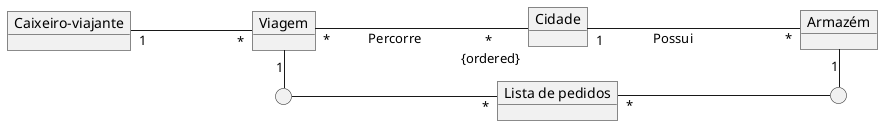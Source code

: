 @startuml mod02ima09
skinparam linetype ortho
object "Caixeiro-viajante" as ca
object "Viagem" as vi
object "Cidade" as ci
object "Armazém" as ar
object "Lista de pedidos" as li
circle " " as p1
circle " " as p2
left to right direction
ca"1" --- "*"vi
vi"*" ---- " * \n {ordered}"ci : Percorre
ci"1" ---- "*"ar : Possui
vi"1" --right-- p1
p1 ---- "*"li
li"*" ---- p2
p2 --left-- "1"ar
@enduml